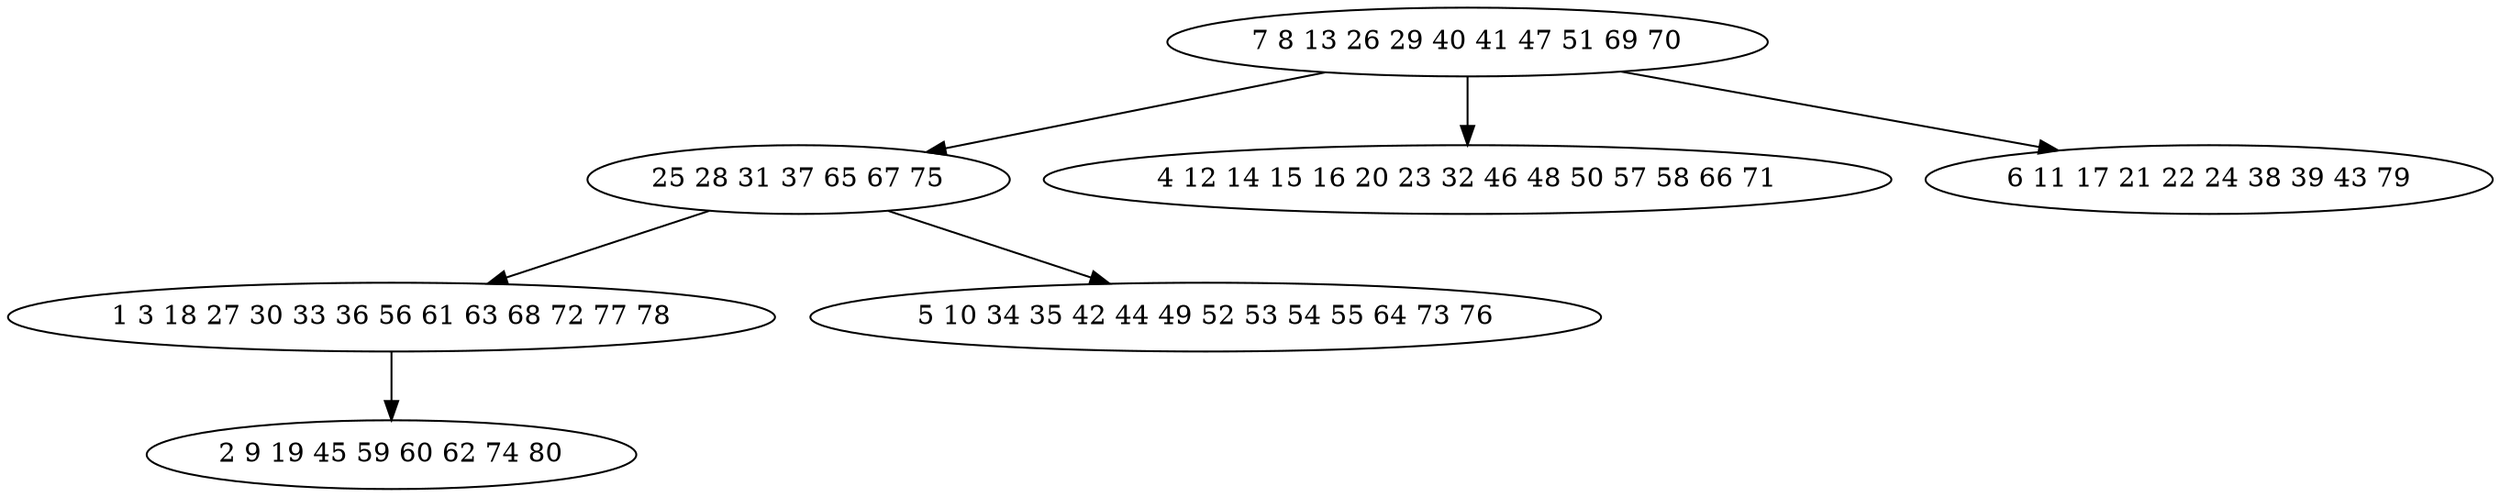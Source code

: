 digraph true_tree {
	"0" -> "1"
	"1" -> "2"
	"1" -> "3"
	"2" -> "4"
	"0" -> "5"
	"0" -> "6"
	"0" [label="7 8 13 26 29 40 41 47 51 69 70"];
	"1" [label="25 28 31 37 65 67 75"];
	"2" [label="1 3 18 27 30 33 36 56 61 63 68 72 77 78"];
	"3" [label="5 10 34 35 42 44 49 52 53 54 55 64 73 76"];
	"4" [label="2 9 19 45 59 60 62 74 80"];
	"5" [label="4 12 14 15 16 20 23 32 46 48 50 57 58 66 71"];
	"6" [label="6 11 17 21 22 24 38 39 43 79"];
}
